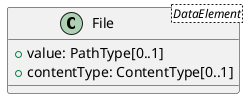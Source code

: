 @startuml
class File<DataElement> {
  +value: PathType[0..1]
  +contentType: ContentType[0..1]
}
@enduml